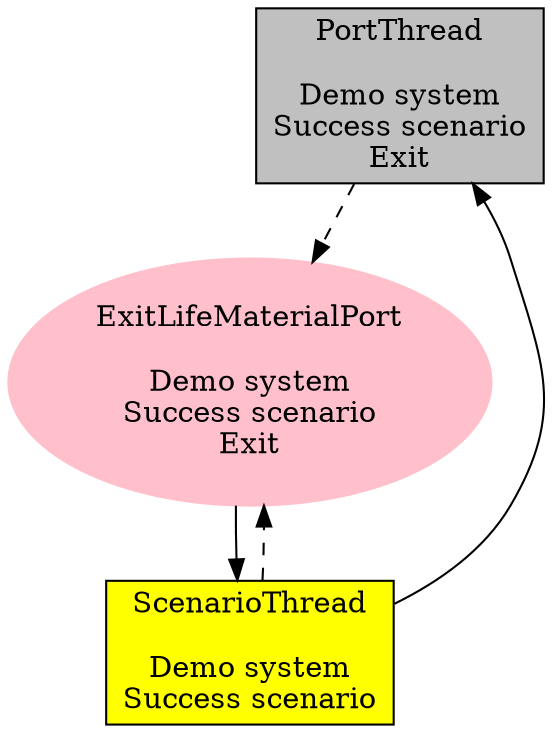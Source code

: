digraph {
	"Thread[[Demo system, Success scenario, Exit],5,main]" [label = "PortThread\n\nDemo system\nSuccess scenario\nExit", shape = box, style = filled, fillcolor = gray];
	"Thread[[Demo system, Success scenario],5,main]" [label = "ScenarioThread\n\nDemo system\nSuccess scenario", shape = box, style = filled, fillcolor = yellow];
	"[Demo system, Success scenario, Exit]" [label = "ExitLifeMaterialPort\n\nDemo system\nSuccess scenario\nExit", shape = ellipse, style = filled, color = pink];
	"Thread[[Demo system, Success scenario],5,main]" -> "Thread[[Demo system, Success scenario, Exit],5,main]" [];
	"Thread[[Demo system, Success scenario, Exit],5,main]" -> "[Demo system, Success scenario, Exit]" [style = dashed];
	"[Demo system, Success scenario, Exit]" -> "Thread[[Demo system, Success scenario],5,main]" [];
	"Thread[[Demo system, Success scenario],5,main]" -> "[Demo system, Success scenario, Exit]" [style = dashed];
}